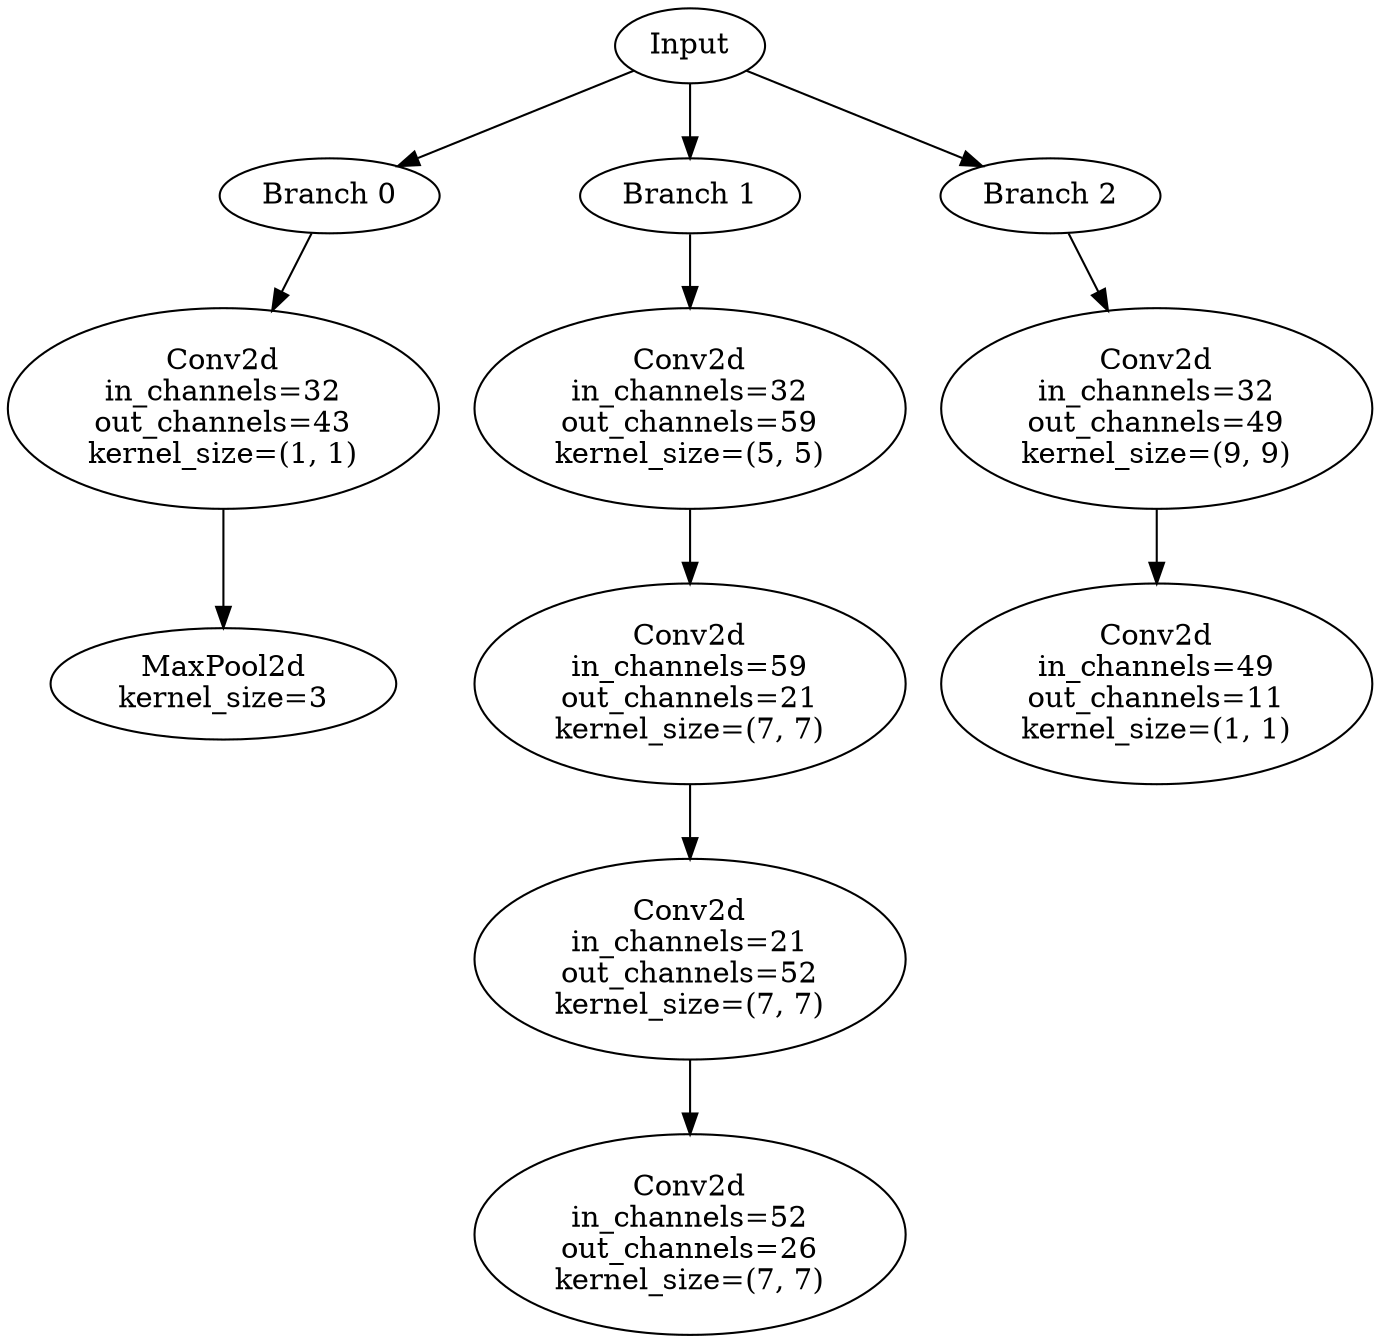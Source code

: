 // Inception Module - Coral 90
digraph {
	Input [label=Input]
	Branch_0 [label="Branch 0"]
	Input -> Branch_0
	Branch_0_Layer_0 [label="Conv2d
in_channels=32
out_channels=43
kernel_size=(1, 1)"]
	Branch_0 -> Branch_0_Layer_0
	Branch_0_Layer_1 [label="MaxPool2d
kernel_size=3"]
	Branch_0_Layer_0 -> Branch_0_Layer_1
	Branch_1 [label="Branch 1"]
	Input -> Branch_1
	Branch_1_Layer_0 [label="Conv2d
in_channels=32
out_channels=59
kernel_size=(5, 5)"]
	Branch_1 -> Branch_1_Layer_0
	Branch_1_Layer_1 [label="Conv2d
in_channels=59
out_channels=21
kernel_size=(7, 7)"]
	Branch_1_Layer_0 -> Branch_1_Layer_1
	Branch_1_Layer_2 [label="Conv2d
in_channels=21
out_channels=52
kernel_size=(7, 7)"]
	Branch_1_Layer_1 -> Branch_1_Layer_2
	Branch_1_Layer_3 [label="Conv2d
in_channels=52
out_channels=26
kernel_size=(7, 7)"]
	Branch_1_Layer_2 -> Branch_1_Layer_3
	Branch_2 [label="Branch 2"]
	Input -> Branch_2
	Branch_2_Layer_0 [label="Conv2d
in_channels=32
out_channels=49
kernel_size=(9, 9)"]
	Branch_2 -> Branch_2_Layer_0
	Branch_2_Layer_1 [label="Conv2d
in_channels=49
out_channels=11
kernel_size=(1, 1)"]
	Branch_2_Layer_0 -> Branch_2_Layer_1
}
